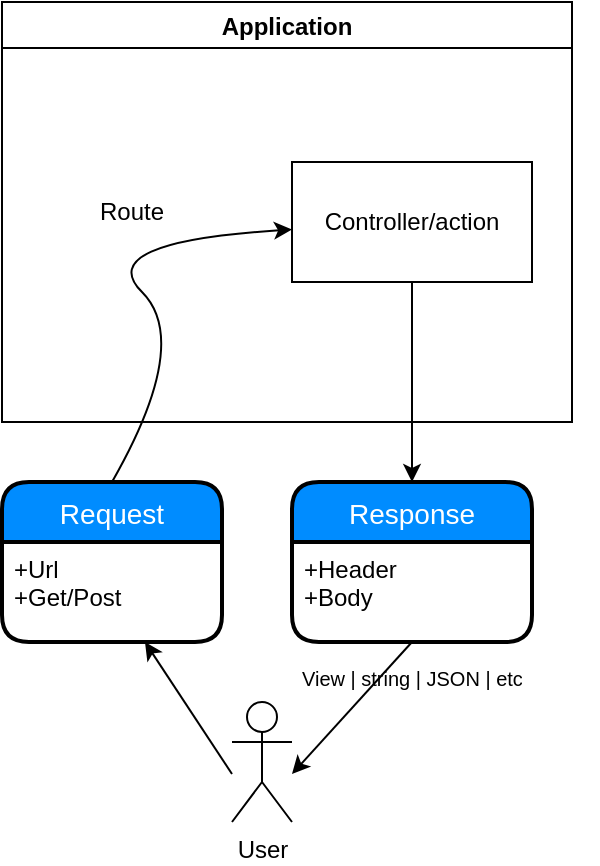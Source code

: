 <mxfile version="11.2.8" type="device" pages="1"><diagram id="i7iLMD0Cz9l3ZvTwAA79" name="Page-1"><mxGraphModel dx="633" dy="595" grid="1" gridSize="10" guides="1" tooltips="1" connect="1" arrows="1" fold="1" page="1" pageScale="1" pageWidth="850" pageHeight="1100" math="0" shadow="0"><root><mxCell id="0"/><mxCell id="1" parent="0"/><mxCell id="qD6gNch9Ocqd1ivBd3ks-5" value="User" style="shape=umlActor;verticalLabelPosition=bottom;labelBackgroundColor=#ffffff;verticalAlign=top;html=1;outlineConnect=0;" vertex="1" parent="1"><mxGeometry x="360" y="410" width="30" height="60" as="geometry"/></mxCell><mxCell id="qD6gNch9Ocqd1ivBd3ks-12" value="" style="curved=1;endArrow=classic;html=1;exitX=0.5;exitY=0;exitDx=0;exitDy=0;" edge="1" parent="1" source="qD6gNch9Ocqd1ivBd3ks-15" target="qD6gNch9Ocqd1ivBd3ks-14"><mxGeometry width="50" height="50" relative="1" as="geometry"><mxPoint x="300" y="300" as="sourcePoint"/><mxPoint x="380" y="160" as="targetPoint"/><Array as="points"><mxPoint x="340" y="230"/><mxPoint x="290" y="180"/></Array></mxGeometry></mxCell><mxCell id="qD6gNch9Ocqd1ivBd3ks-14" value="Controller/action" style="rounded=0;whiteSpace=wrap;html=1;" vertex="1" parent="1"><mxGeometry x="390" y="140" width="120" height="60" as="geometry"/></mxCell><mxCell id="qD6gNch9Ocqd1ivBd3ks-15" value="Request" style="swimlane;childLayout=stackLayout;horizontal=1;startSize=30;horizontalStack=0;fillColor=#008cff;fontColor=#FFFFFF;rounded=1;fontSize=14;fontStyle=0;strokeWidth=2;resizeParent=0;resizeLast=1;shadow=0;dashed=0;align=center;" vertex="1" parent="1"><mxGeometry x="245" y="300" width="110" height="80" as="geometry"/></mxCell><mxCell id="qD6gNch9Ocqd1ivBd3ks-16" value="+Url&#10;+Get/Post" style="align=left;strokeColor=none;fillColor=none;spacingLeft=4;fontSize=12;verticalAlign=top;resizable=0;rotatable=0;part=1;" vertex="1" parent="qD6gNch9Ocqd1ivBd3ks-15"><mxGeometry y="30" width="110" height="50" as="geometry"/></mxCell><mxCell id="qD6gNch9Ocqd1ivBd3ks-19" value="Response" style="swimlane;childLayout=stackLayout;horizontal=1;startSize=30;horizontalStack=0;fillColor=#008cff;fontColor=#FFFFFF;rounded=1;fontSize=14;fontStyle=0;strokeWidth=2;resizeParent=0;resizeLast=1;shadow=0;dashed=0;align=center;" vertex="1" parent="1"><mxGeometry x="390" y="300" width="120" height="80" as="geometry"/></mxCell><mxCell id="qD6gNch9Ocqd1ivBd3ks-20" value="+Header&#10;+Body" style="align=left;strokeColor=none;fillColor=none;spacingLeft=4;fontSize=12;verticalAlign=top;resizable=0;rotatable=0;part=1;" vertex="1" parent="qD6gNch9Ocqd1ivBd3ks-19"><mxGeometry y="30" width="120" height="50" as="geometry"/></mxCell><mxCell id="qD6gNch9Ocqd1ivBd3ks-23" value="Application" style="swimlane;" vertex="1" parent="1"><mxGeometry x="245" y="60" width="285" height="210" as="geometry"/></mxCell><mxCell id="qD6gNch9Ocqd1ivBd3ks-13" value="Route" style="text;html=1;strokeColor=none;fillColor=none;align=center;verticalAlign=middle;whiteSpace=wrap;rounded=0;" vertex="1" parent="qD6gNch9Ocqd1ivBd3ks-23"><mxGeometry x="45" y="95" width="40" height="20" as="geometry"/></mxCell><mxCell id="qD6gNch9Ocqd1ivBd3ks-24" value="" style="endArrow=classic;html=1;exitX=0.5;exitY=1;exitDx=0;exitDy=0;" edge="1" parent="1" source="qD6gNch9Ocqd1ivBd3ks-14" target="qD6gNch9Ocqd1ivBd3ks-19"><mxGeometry width="50" height="50" relative="1" as="geometry"><mxPoint x="10" y="550" as="sourcePoint"/><mxPoint x="60" y="500" as="targetPoint"/></mxGeometry></mxCell><mxCell id="qD6gNch9Ocqd1ivBd3ks-31" value="" style="endArrow=classic;html=1;" edge="1" parent="1" target="qD6gNch9Ocqd1ivBd3ks-16"><mxGeometry width="50" height="50" relative="1" as="geometry"><mxPoint x="360" y="446" as="sourcePoint"/><mxPoint x="80" y="540" as="targetPoint"/></mxGeometry></mxCell><mxCell id="qD6gNch9Ocqd1ivBd3ks-34" value="" style="endArrow=classic;html=1;exitX=0.5;exitY=1;exitDx=0;exitDy=0;" edge="1" parent="1" source="qD6gNch9Ocqd1ivBd3ks-20"><mxGeometry width="50" height="50" relative="1" as="geometry"><mxPoint x="30" y="590" as="sourcePoint"/><mxPoint x="390" y="446" as="targetPoint"/></mxGeometry></mxCell><mxCell id="qD6gNch9Ocqd1ivBd3ks-35" value="&lt;h1 style=&quot;line-height: 70%&quot;&gt;&lt;font style=&quot;line-height: 80% ; font-weight: normal ; font-size: 10px&quot;&gt;View | string | JSON | etc&lt;/font&gt;&lt;/h1&gt;" style="text;html=1;strokeColor=none;fillColor=none;spacing=5;spacingTop=-20;whiteSpace=wrap;overflow=hidden;rounded=0;" vertex="1" parent="1"><mxGeometry x="390" y="380" width="153" height="40" as="geometry"/></mxCell></root></mxGraphModel></diagram></mxfile>